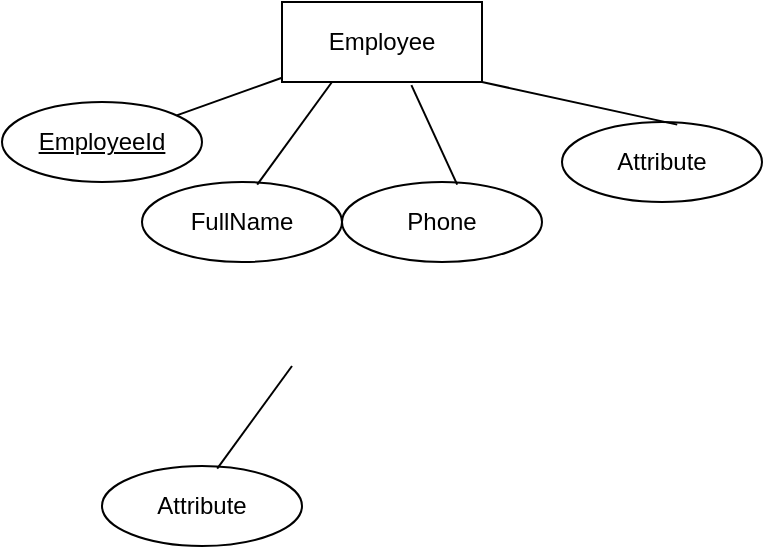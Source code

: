 <mxfile version="26.0.16">
  <diagram id="R2lEEEUBdFMjLlhIrx00" name="Page-1">
    <mxGraphModel dx="667" dy="364" grid="1" gridSize="10" guides="1" tooltips="1" connect="1" arrows="1" fold="1" page="1" pageScale="1" pageWidth="850" pageHeight="1100" math="0" shadow="0" extFonts="Permanent Marker^https://fonts.googleapis.com/css?family=Permanent+Marker">
      <root>
        <mxCell id="0" />
        <mxCell id="1" parent="0" />
        <mxCell id="PyRwRiVEDUi6Vnsy8nsk-16" value="Employee" style="whiteSpace=wrap;html=1;align=center;" vertex="1" parent="1">
          <mxGeometry x="160" y="110" width="100" height="40" as="geometry" />
        </mxCell>
        <mxCell id="PyRwRiVEDUi6Vnsy8nsk-17" value="EmployeeId" style="ellipse;whiteSpace=wrap;html=1;align=center;fontStyle=4;" vertex="1" parent="1">
          <mxGeometry x="20" y="160" width="100" height="40" as="geometry" />
        </mxCell>
        <mxCell id="PyRwRiVEDUi6Vnsy8nsk-18" value="" style="endArrow=none;html=1;rounded=0;" edge="1" parent="1" source="PyRwRiVEDUi6Vnsy8nsk-17" target="PyRwRiVEDUi6Vnsy8nsk-16">
          <mxGeometry relative="1" as="geometry">
            <mxPoint x="330" y="260" as="sourcePoint" />
            <mxPoint x="490" y="260" as="targetPoint" />
          </mxGeometry>
        </mxCell>
        <mxCell id="PyRwRiVEDUi6Vnsy8nsk-19" value="FullName" style="ellipse;whiteSpace=wrap;html=1;align=center;" vertex="1" parent="1">
          <mxGeometry x="90" y="200" width="100" height="40" as="geometry" />
        </mxCell>
        <mxCell id="PyRwRiVEDUi6Vnsy8nsk-20" value="" style="endArrow=none;html=1;rounded=0;exitX=0.576;exitY=0.033;exitDx=0;exitDy=0;exitPerimeter=0;entryX=0.25;entryY=1;entryDx=0;entryDy=0;" edge="1" parent="1" source="PyRwRiVEDUi6Vnsy8nsk-19" target="PyRwRiVEDUi6Vnsy8nsk-16">
          <mxGeometry relative="1" as="geometry">
            <mxPoint x="330" y="260" as="sourcePoint" />
            <mxPoint x="490" y="260" as="targetPoint" />
            <Array as="points" />
          </mxGeometry>
        </mxCell>
        <mxCell id="PyRwRiVEDUi6Vnsy8nsk-22" value="Attribute" style="ellipse;whiteSpace=wrap;html=1;align=center;" vertex="1" parent="1">
          <mxGeometry x="70" y="342" width="100" height="40" as="geometry" />
        </mxCell>
        <mxCell id="PyRwRiVEDUi6Vnsy8nsk-23" value="" style="endArrow=none;html=1;rounded=0;exitX=0.576;exitY=0.033;exitDx=0;exitDy=0;exitPerimeter=0;entryX=0.25;entryY=1;entryDx=0;entryDy=0;" edge="1" parent="1" source="PyRwRiVEDUi6Vnsy8nsk-22">
          <mxGeometry relative="1" as="geometry">
            <mxPoint x="310" y="402" as="sourcePoint" />
            <mxPoint x="165" y="292" as="targetPoint" />
            <Array as="points" />
          </mxGeometry>
        </mxCell>
        <mxCell id="PyRwRiVEDUi6Vnsy8nsk-24" value="Phone&lt;span style=&quot;color: rgba(0, 0, 0, 0); font-family: monospace; font-size: 0px; text-align: start; text-wrap-mode: nowrap;&quot;&gt;%3CmxGraphModel%3E%3Croot%3E%3CmxCell%20id%3D%220%22%2F%3E%3CmxCell%20id%3D%221%22%20parent%3D%220%22%2F%3E%3CmxCell%20id%3D%222%22%20value%3D%22Attribute%22%20style%3D%22ellipse%3BwhiteSpace%3Dwrap%3Bhtml%3D1%3Balign%3Dcenter%3B%22%20vertex%3D%221%22%20parent%3D%221%22%3E%3CmxGeometry%20x%3D%2270%22%20y%3D%22342%22%20width%3D%22100%22%20height%3D%2240%22%20as%3D%22geometry%22%2F%3E%3C%2FmxCell%3E%3CmxCell%20id%3D%223%22%20value%3D%22%22%20style%3D%22endArrow%3Dnone%3Bhtml%3D1%3Brounded%3D0%3BexitX%3D0.576%3BexitY%3D0.033%3BexitDx%3D0%3BexitDy%3D0%3BexitPerimeter%3D0%3BentryX%3D0.25%3BentryY%3D1%3BentryDx%3D0%3BentryDy%3D0%3B%22%20edge%3D%221%22%20source%3D%222%22%20parent%3D%221%22%3E%3CmxGeometry%20relative%3D%221%22%20as%3D%22geometry%22%3E%3CmxPoint%20x%3D%22310%22%20y%3D%22402%22%20as%3D%22sourcePoint%22%2F%3E%3CmxPoint%20x%3D%22165%22%20y%3D%22292%22%20as%3D%22targetPoint%22%2F%3E%3CArray%20as%3D%22points%22%2F%3E%3C%2FmxGeometry%3E%3C%2FmxCell%3E%3C%2Froot%3E%3C%2FmxGraphModel%3E&lt;/span&gt;&lt;span style=&quot;color: rgba(0, 0, 0, 0); font-family: monospace; font-size: 0px; text-align: start; text-wrap-mode: nowrap;&quot;&gt;%3CmxGraphModel%3E%3Croot%3E%3CmxCell%20id%3D%220%22%2F%3E%3CmxCell%20id%3D%221%22%20parent%3D%220%22%2F%3E%3CmxCell%20id%3D%222%22%20value%3D%22Attribute%22%20style%3D%22ellipse%3BwhiteSpace%3Dwrap%3Bhtml%3D1%3Balign%3Dcenter%3B%22%20vertex%3D%221%22%20parent%3D%221%22%3E%3CmxGeometry%20x%3D%2270%22%20y%3D%22342%22%20width%3D%22100%22%20height%3D%2240%22%20as%3D%22geometry%22%2F%3E%3C%2FmxCell%3E%3CmxCell%20id%3D%223%22%20value%3D%22%22%20style%3D%22endArrow%3Dnone%3Bhtml%3D1%3Brounded%3D0%3BexitX%3D0.576%3BexitY%3D0.033%3BexitDx%3D0%3BexitDy%3D0%3BexitPerimeter%3D0%3BentryX%3D0.25%3BentryY%3D1%3BentryDx%3D0%3BentryDy%3D0%3B%22%20edge%3D%221%22%20source%3D%222%22%20parent%3D%221%22%3E%3CmxGeometry%20relative%3D%221%22%20as%3D%22geometry%22%3E%3CmxPoint%20x%3D%22310%22%20y%3D%22402%22%20as%3D%22sourcePoint%22%2F%3E%3CmxPoint%20x%3D%22165%22%20y%3D%22292%22%20as%3D%22targetPoint%22%2F%3E%3CArray%20as%3D%22points%22%2F%3E%3C%2FmxGeometry%3E%3C%2FmxCell%3E%3C%2Froot%3E%3C%2FmxGraphModel%3E&lt;/span&gt;" style="ellipse;whiteSpace=wrap;html=1;align=center;" vertex="1" parent="1">
          <mxGeometry x="190" y="200" width="100" height="40" as="geometry" />
        </mxCell>
        <mxCell id="PyRwRiVEDUi6Vnsy8nsk-25" value="" style="endArrow=none;html=1;rounded=0;exitX=0.576;exitY=0.033;exitDx=0;exitDy=0;exitPerimeter=0;entryX=0.647;entryY=1.04;entryDx=0;entryDy=0;entryPerimeter=0;" edge="1" parent="1" source="PyRwRiVEDUi6Vnsy8nsk-24" target="PyRwRiVEDUi6Vnsy8nsk-16">
          <mxGeometry relative="1" as="geometry">
            <mxPoint x="430" y="260" as="sourcePoint" />
            <mxPoint x="285" y="150" as="targetPoint" />
            <Array as="points" />
          </mxGeometry>
        </mxCell>
        <mxCell id="PyRwRiVEDUi6Vnsy8nsk-26" value="Attribute" style="ellipse;whiteSpace=wrap;html=1;align=center;" vertex="1" parent="1">
          <mxGeometry x="300" y="170" width="100" height="40" as="geometry" />
        </mxCell>
        <mxCell id="PyRwRiVEDUi6Vnsy8nsk-27" value="" style="endArrow=none;html=1;rounded=0;exitX=0.576;exitY=0.033;exitDx=0;exitDy=0;exitPerimeter=0;entryX=1;entryY=1;entryDx=0;entryDy=0;" edge="1" parent="1" source="PyRwRiVEDUi6Vnsy8nsk-26" target="PyRwRiVEDUi6Vnsy8nsk-16">
          <mxGeometry relative="1" as="geometry">
            <mxPoint x="540" y="230" as="sourcePoint" />
            <mxPoint x="270.0" y="160" as="targetPoint" />
            <Array as="points" />
          </mxGeometry>
        </mxCell>
      </root>
    </mxGraphModel>
  </diagram>
</mxfile>
